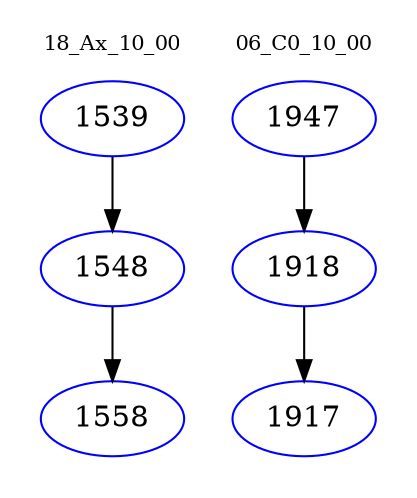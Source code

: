 digraph{
subgraph cluster_0 {
color = white
label = "18_Ax_10_00";
fontsize=10;
T0_1539 [label="1539", color="blue"]
T0_1539 -> T0_1548 [color="black"]
T0_1548 [label="1548", color="blue"]
T0_1548 -> T0_1558 [color="black"]
T0_1558 [label="1558", color="blue"]
}
subgraph cluster_1 {
color = white
label = "06_C0_10_00";
fontsize=10;
T1_1947 [label="1947", color="blue"]
T1_1947 -> T1_1918 [color="black"]
T1_1918 [label="1918", color="blue"]
T1_1918 -> T1_1917 [color="black"]
T1_1917 [label="1917", color="blue"]
}
}
